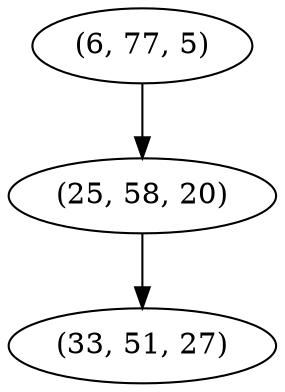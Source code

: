 digraph tree {
    "(6, 77, 5)";
    "(25, 58, 20)";
    "(33, 51, 27)";
    "(6, 77, 5)" -> "(25, 58, 20)";
    "(25, 58, 20)" -> "(33, 51, 27)";
}
